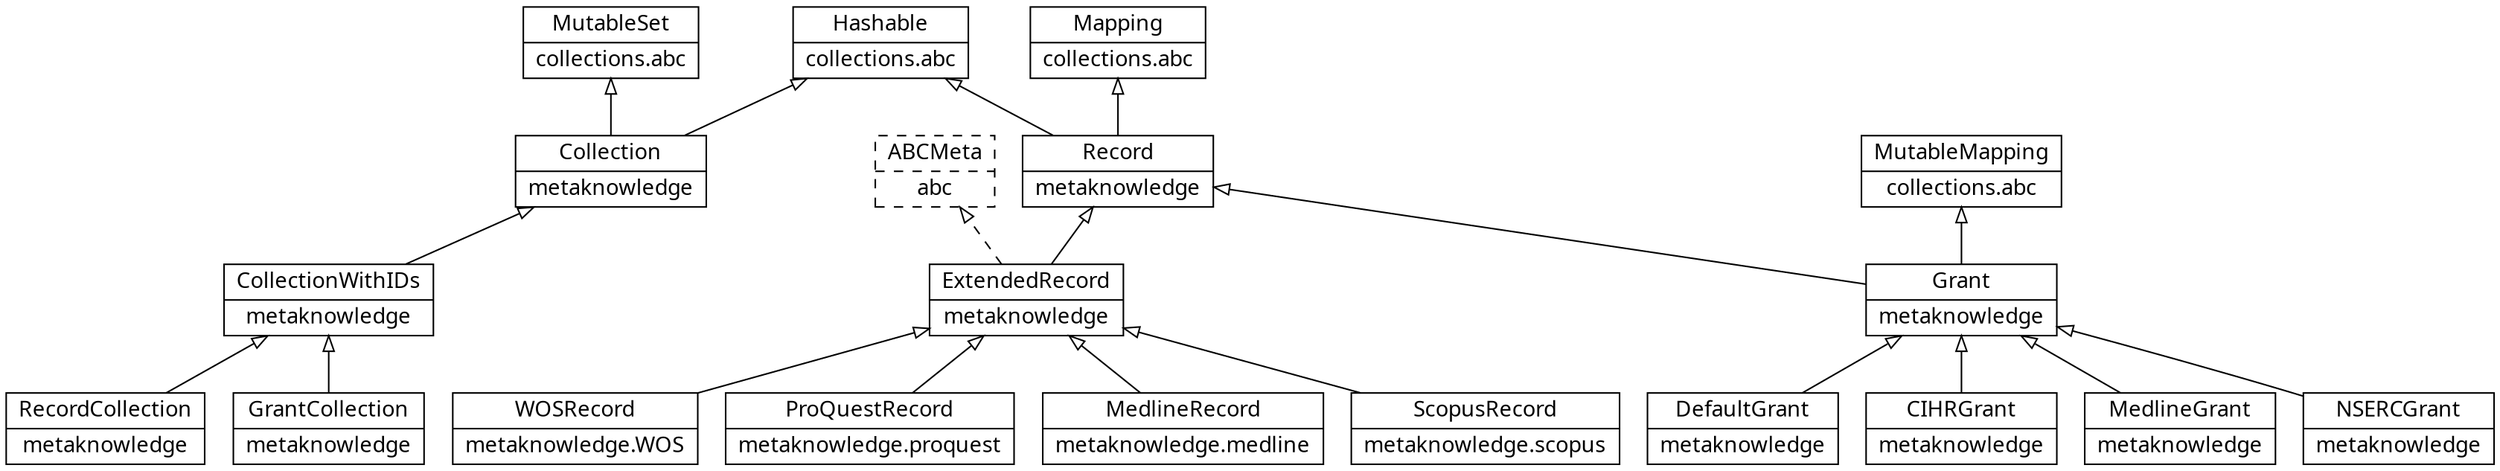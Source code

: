 /*
Class diagrams for metaknowledge
*/

digraph Records {
    charset="utf-8";
    rankdir=BT;
    node [shape=record, fontname="Source Code Pro"];
    edge [arrowhead=empty, arrowsize=1];
    /*
    Object [label="{Object|builtin}"];
    */
    Mapping [label="{Mapping|collections.abc}"]
    Hashable [label="{Hashable|collections.abc}"]
    ABCMeta [label="{ABCMeta|abc}", style=dashed];
    MutableMapping [label="{MutableMapping|collections.abc}"]

    Record [label="{Record|metaknowledge}"];
    ExtendedRecord [label="{ExtendedRecord|metaknowledge}"];
    Grant [label="{Grant|metaknowledge}"];

    DefaultGrant [label="{DefaultGrant|metaknowledge}"];
    CIHRGrant [label="{CIHRGrant|metaknowledge}"];
    MedlineGrant [label="{MedlineGrant|metaknowledge}"];
    NSERCGrant [label="{NSERCGrant|metaknowledge}"];

    WOSRecord [label="{WOSRecord|metaknowledge.WOS}"];
    ProQuestRecord [label="{ProQuestRecord|metaknowledge.proquest}"];
    MedlineRecord [label="{MedlineRecord|metaknowledge.medline}"];
    ScopusRecord [label="{ScopusRecord|metaknowledge.scopus}"];

    MutableSet [label="{MutableSet|collections.abc}"];
    Collection [label="{Collection|metaknowledge}"];
    CollectionWithIDs [label="{CollectionWithIDs|metaknowledge}"];
    RecordCollection [label="{RecordCollection|metaknowledge}"];
    GrantCollection [label="{GrantCollection|metaknowledge}"];

    /*
    Mapping -> Object;
    Hashable -> Object;
    */

    Record -> Hashable;
    Record -> Mapping;

    Collection -> MutableSet;
    Collection -> Hashable;

    Grant -> Record;
    Grant -> MutableMapping;

    DefaultGrant -> Grant;
    CIHRGrant -> Grant;
    MedlineGrant -> Grant;
    NSERCGrant -> Grant;

    ExtendedRecord -> ABCMeta [style=dashed];
    ExtendedRecord -> Record;
    WOSRecord -> ExtendedRecord;
    ProQuestRecord -> ExtendedRecord;
    MedlineRecord -> ExtendedRecord;
    ScopusRecord -> ExtendedRecord;

    CollectionWithIDs -> Collection;
    RecordCollection -> CollectionWithIDs;
    GrantCollection -> CollectionWithIDs;

}
